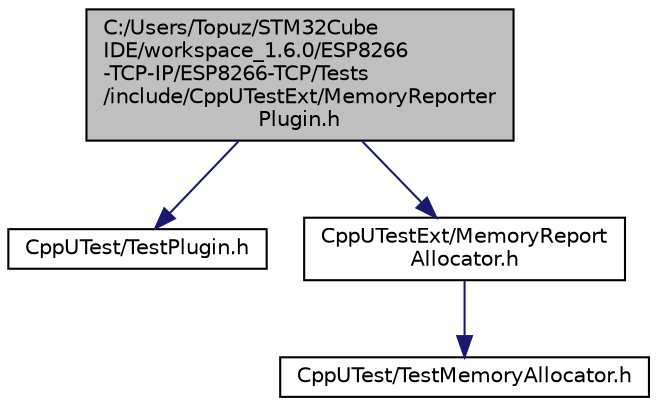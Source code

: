digraph "C:/Users/Topuz/STM32CubeIDE/workspace_1.6.0/ESP8266-TCP-IP/ESP8266-TCP/Tests/include/CppUTestExt/MemoryReporterPlugin.h"
{
 // LATEX_PDF_SIZE
  edge [fontname="Helvetica",fontsize="10",labelfontname="Helvetica",labelfontsize="10"];
  node [fontname="Helvetica",fontsize="10",shape=record];
  Node1 [label="C:/Users/Topuz/STM32Cube\lIDE/workspace_1.6.0/ESP8266\l-TCP-IP/ESP8266-TCP/Tests\l/include/CppUTestExt/MemoryReporter\lPlugin.h",height=0.2,width=0.4,color="black", fillcolor="grey75", style="filled", fontcolor="black",tooltip=" "];
  Node1 -> Node2 [color="midnightblue",fontsize="10",style="solid",fontname="Helvetica"];
  Node2 [label="CppUTest/TestPlugin.h",height=0.2,width=0.4,color="black", fillcolor="white", style="filled",URL="$TestPlugin_8h.html",tooltip=" "];
  Node1 -> Node3 [color="midnightblue",fontsize="10",style="solid",fontname="Helvetica"];
  Node3 [label="CppUTestExt/MemoryReport\lAllocator.h",height=0.2,width=0.4,color="black", fillcolor="white", style="filled",URL="$MemoryReportAllocator_8h.html",tooltip=" "];
  Node3 -> Node4 [color="midnightblue",fontsize="10",style="solid",fontname="Helvetica"];
  Node4 [label="CppUTest/TestMemoryAllocator.h",height=0.2,width=0.4,color="black", fillcolor="white", style="filled",URL="$TestMemoryAllocator_8h.html",tooltip=" "];
}
